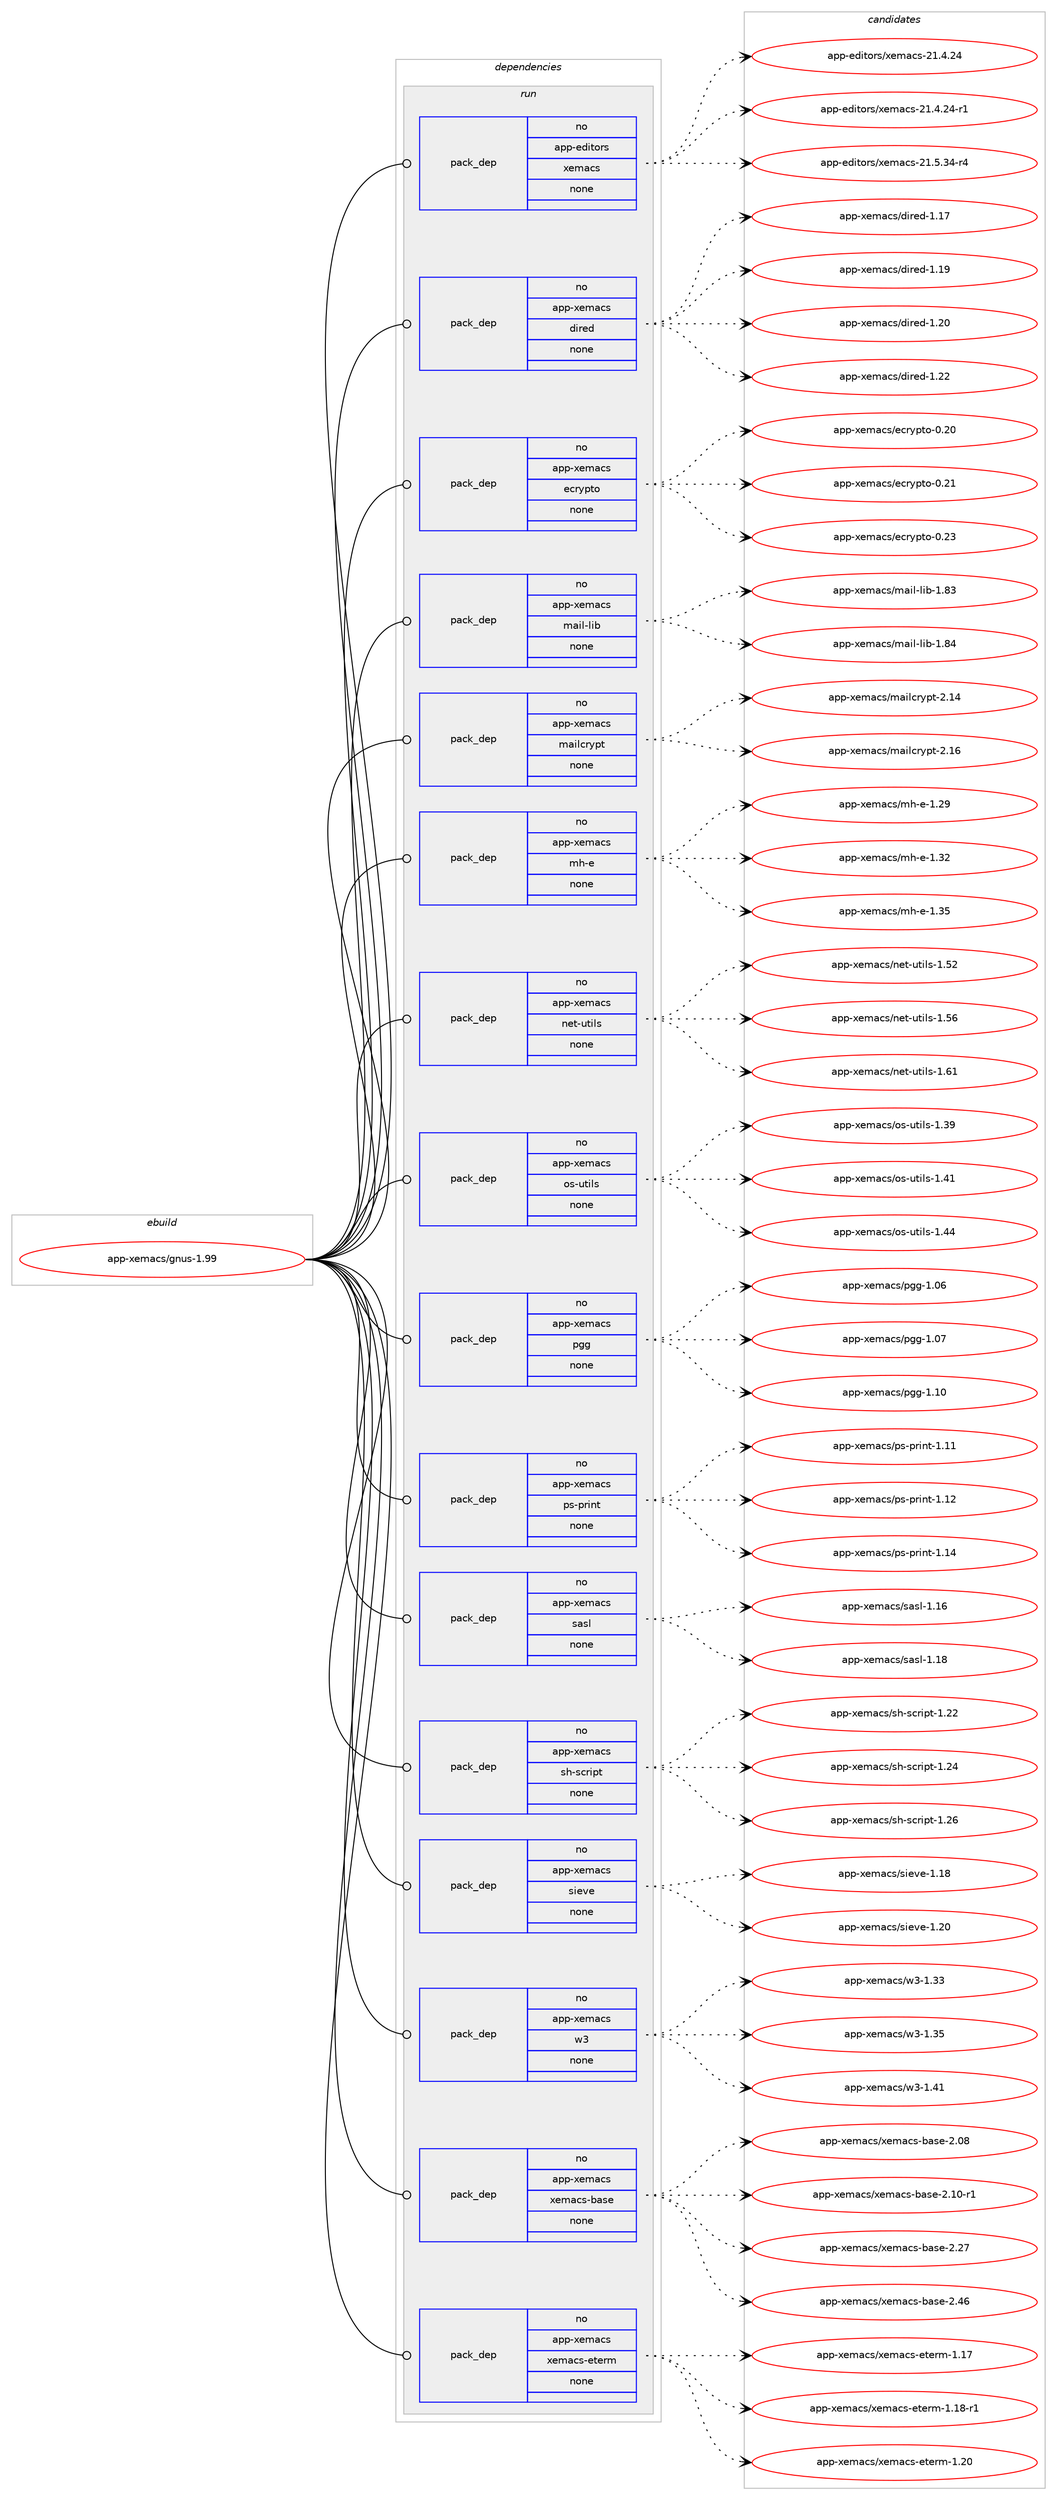 digraph prolog {

# *************
# Graph options
# *************

newrank=true;
concentrate=true;
compound=true;
graph [rankdir=LR,fontname=Helvetica,fontsize=10,ranksep=1.5];#, ranksep=2.5, nodesep=0.2];
edge  [arrowhead=vee];
node  [fontname=Helvetica,fontsize=10];

# **********
# The ebuild
# **********

subgraph cluster_leftcol {
color=gray;
rank=same;
label=<<i>ebuild</i>>;
id [label="app-xemacs/gnus-1.99", color=red, width=4, href="../app-xemacs/gnus-1.99.svg"];
}

# ****************
# The dependencies
# ****************

subgraph cluster_midcol {
color=gray;
label=<<i>dependencies</i>>;
subgraph cluster_compile {
fillcolor="#eeeeee";
style=filled;
label=<<i>compile</i>>;
}
subgraph cluster_compileandrun {
fillcolor="#eeeeee";
style=filled;
label=<<i>compile and run</i>>;
}
subgraph cluster_run {
fillcolor="#eeeeee";
style=filled;
label=<<i>run</i>>;
subgraph pack938159 {
dependency1315441 [label=<<TABLE BORDER="0" CELLBORDER="1" CELLSPACING="0" CELLPADDING="4" WIDTH="220"><TR><TD ROWSPAN="6" CELLPADDING="30">pack_dep</TD></TR><TR><TD WIDTH="110">no</TD></TR><TR><TD>app-editors</TD></TR><TR><TD>xemacs</TD></TR><TR><TD>none</TD></TR><TR><TD></TD></TR></TABLE>>, shape=none, color=blue];
}
id:e -> dependency1315441:w [weight=20,style="solid",arrowhead="odot"];
subgraph pack938160 {
dependency1315442 [label=<<TABLE BORDER="0" CELLBORDER="1" CELLSPACING="0" CELLPADDING="4" WIDTH="220"><TR><TD ROWSPAN="6" CELLPADDING="30">pack_dep</TD></TR><TR><TD WIDTH="110">no</TD></TR><TR><TD>app-xemacs</TD></TR><TR><TD>dired</TD></TR><TR><TD>none</TD></TR><TR><TD></TD></TR></TABLE>>, shape=none, color=blue];
}
id:e -> dependency1315442:w [weight=20,style="solid",arrowhead="odot"];
subgraph pack938161 {
dependency1315443 [label=<<TABLE BORDER="0" CELLBORDER="1" CELLSPACING="0" CELLPADDING="4" WIDTH="220"><TR><TD ROWSPAN="6" CELLPADDING="30">pack_dep</TD></TR><TR><TD WIDTH="110">no</TD></TR><TR><TD>app-xemacs</TD></TR><TR><TD>ecrypto</TD></TR><TR><TD>none</TD></TR><TR><TD></TD></TR></TABLE>>, shape=none, color=blue];
}
id:e -> dependency1315443:w [weight=20,style="solid",arrowhead="odot"];
subgraph pack938162 {
dependency1315444 [label=<<TABLE BORDER="0" CELLBORDER="1" CELLSPACING="0" CELLPADDING="4" WIDTH="220"><TR><TD ROWSPAN="6" CELLPADDING="30">pack_dep</TD></TR><TR><TD WIDTH="110">no</TD></TR><TR><TD>app-xemacs</TD></TR><TR><TD>mail-lib</TD></TR><TR><TD>none</TD></TR><TR><TD></TD></TR></TABLE>>, shape=none, color=blue];
}
id:e -> dependency1315444:w [weight=20,style="solid",arrowhead="odot"];
subgraph pack938163 {
dependency1315445 [label=<<TABLE BORDER="0" CELLBORDER="1" CELLSPACING="0" CELLPADDING="4" WIDTH="220"><TR><TD ROWSPAN="6" CELLPADDING="30">pack_dep</TD></TR><TR><TD WIDTH="110">no</TD></TR><TR><TD>app-xemacs</TD></TR><TR><TD>mailcrypt</TD></TR><TR><TD>none</TD></TR><TR><TD></TD></TR></TABLE>>, shape=none, color=blue];
}
id:e -> dependency1315445:w [weight=20,style="solid",arrowhead="odot"];
subgraph pack938164 {
dependency1315446 [label=<<TABLE BORDER="0" CELLBORDER="1" CELLSPACING="0" CELLPADDING="4" WIDTH="220"><TR><TD ROWSPAN="6" CELLPADDING="30">pack_dep</TD></TR><TR><TD WIDTH="110">no</TD></TR><TR><TD>app-xemacs</TD></TR><TR><TD>mh-e</TD></TR><TR><TD>none</TD></TR><TR><TD></TD></TR></TABLE>>, shape=none, color=blue];
}
id:e -> dependency1315446:w [weight=20,style="solid",arrowhead="odot"];
subgraph pack938165 {
dependency1315447 [label=<<TABLE BORDER="0" CELLBORDER="1" CELLSPACING="0" CELLPADDING="4" WIDTH="220"><TR><TD ROWSPAN="6" CELLPADDING="30">pack_dep</TD></TR><TR><TD WIDTH="110">no</TD></TR><TR><TD>app-xemacs</TD></TR><TR><TD>net-utils</TD></TR><TR><TD>none</TD></TR><TR><TD></TD></TR></TABLE>>, shape=none, color=blue];
}
id:e -> dependency1315447:w [weight=20,style="solid",arrowhead="odot"];
subgraph pack938166 {
dependency1315448 [label=<<TABLE BORDER="0" CELLBORDER="1" CELLSPACING="0" CELLPADDING="4" WIDTH="220"><TR><TD ROWSPAN="6" CELLPADDING="30">pack_dep</TD></TR><TR><TD WIDTH="110">no</TD></TR><TR><TD>app-xemacs</TD></TR><TR><TD>os-utils</TD></TR><TR><TD>none</TD></TR><TR><TD></TD></TR></TABLE>>, shape=none, color=blue];
}
id:e -> dependency1315448:w [weight=20,style="solid",arrowhead="odot"];
subgraph pack938167 {
dependency1315449 [label=<<TABLE BORDER="0" CELLBORDER="1" CELLSPACING="0" CELLPADDING="4" WIDTH="220"><TR><TD ROWSPAN="6" CELLPADDING="30">pack_dep</TD></TR><TR><TD WIDTH="110">no</TD></TR><TR><TD>app-xemacs</TD></TR><TR><TD>pgg</TD></TR><TR><TD>none</TD></TR><TR><TD></TD></TR></TABLE>>, shape=none, color=blue];
}
id:e -> dependency1315449:w [weight=20,style="solid",arrowhead="odot"];
subgraph pack938168 {
dependency1315450 [label=<<TABLE BORDER="0" CELLBORDER="1" CELLSPACING="0" CELLPADDING="4" WIDTH="220"><TR><TD ROWSPAN="6" CELLPADDING="30">pack_dep</TD></TR><TR><TD WIDTH="110">no</TD></TR><TR><TD>app-xemacs</TD></TR><TR><TD>ps-print</TD></TR><TR><TD>none</TD></TR><TR><TD></TD></TR></TABLE>>, shape=none, color=blue];
}
id:e -> dependency1315450:w [weight=20,style="solid",arrowhead="odot"];
subgraph pack938169 {
dependency1315451 [label=<<TABLE BORDER="0" CELLBORDER="1" CELLSPACING="0" CELLPADDING="4" WIDTH="220"><TR><TD ROWSPAN="6" CELLPADDING="30">pack_dep</TD></TR><TR><TD WIDTH="110">no</TD></TR><TR><TD>app-xemacs</TD></TR><TR><TD>sasl</TD></TR><TR><TD>none</TD></TR><TR><TD></TD></TR></TABLE>>, shape=none, color=blue];
}
id:e -> dependency1315451:w [weight=20,style="solid",arrowhead="odot"];
subgraph pack938170 {
dependency1315452 [label=<<TABLE BORDER="0" CELLBORDER="1" CELLSPACING="0" CELLPADDING="4" WIDTH="220"><TR><TD ROWSPAN="6" CELLPADDING="30">pack_dep</TD></TR><TR><TD WIDTH="110">no</TD></TR><TR><TD>app-xemacs</TD></TR><TR><TD>sh-script</TD></TR><TR><TD>none</TD></TR><TR><TD></TD></TR></TABLE>>, shape=none, color=blue];
}
id:e -> dependency1315452:w [weight=20,style="solid",arrowhead="odot"];
subgraph pack938171 {
dependency1315453 [label=<<TABLE BORDER="0" CELLBORDER="1" CELLSPACING="0" CELLPADDING="4" WIDTH="220"><TR><TD ROWSPAN="6" CELLPADDING="30">pack_dep</TD></TR><TR><TD WIDTH="110">no</TD></TR><TR><TD>app-xemacs</TD></TR><TR><TD>sieve</TD></TR><TR><TD>none</TD></TR><TR><TD></TD></TR></TABLE>>, shape=none, color=blue];
}
id:e -> dependency1315453:w [weight=20,style="solid",arrowhead="odot"];
subgraph pack938172 {
dependency1315454 [label=<<TABLE BORDER="0" CELLBORDER="1" CELLSPACING="0" CELLPADDING="4" WIDTH="220"><TR><TD ROWSPAN="6" CELLPADDING="30">pack_dep</TD></TR><TR><TD WIDTH="110">no</TD></TR><TR><TD>app-xemacs</TD></TR><TR><TD>w3</TD></TR><TR><TD>none</TD></TR><TR><TD></TD></TR></TABLE>>, shape=none, color=blue];
}
id:e -> dependency1315454:w [weight=20,style="solid",arrowhead="odot"];
subgraph pack938173 {
dependency1315455 [label=<<TABLE BORDER="0" CELLBORDER="1" CELLSPACING="0" CELLPADDING="4" WIDTH="220"><TR><TD ROWSPAN="6" CELLPADDING="30">pack_dep</TD></TR><TR><TD WIDTH="110">no</TD></TR><TR><TD>app-xemacs</TD></TR><TR><TD>xemacs-base</TD></TR><TR><TD>none</TD></TR><TR><TD></TD></TR></TABLE>>, shape=none, color=blue];
}
id:e -> dependency1315455:w [weight=20,style="solid",arrowhead="odot"];
subgraph pack938174 {
dependency1315456 [label=<<TABLE BORDER="0" CELLBORDER="1" CELLSPACING="0" CELLPADDING="4" WIDTH="220"><TR><TD ROWSPAN="6" CELLPADDING="30">pack_dep</TD></TR><TR><TD WIDTH="110">no</TD></TR><TR><TD>app-xemacs</TD></TR><TR><TD>xemacs-eterm</TD></TR><TR><TD>none</TD></TR><TR><TD></TD></TR></TABLE>>, shape=none, color=blue];
}
id:e -> dependency1315456:w [weight=20,style="solid",arrowhead="odot"];
}
}

# **************
# The candidates
# **************

subgraph cluster_choices {
rank=same;
color=gray;
label=<<i>candidates</i>>;

subgraph choice938159 {
color=black;
nodesep=1;
choice97112112451011001051161111141154712010110997991154550494652465052 [label="app-editors/xemacs-21.4.24", color=red, width=4,href="../app-editors/xemacs-21.4.24.svg"];
choice971121124510110010511611111411547120101109979911545504946524650524511449 [label="app-editors/xemacs-21.4.24-r1", color=red, width=4,href="../app-editors/xemacs-21.4.24-r1.svg"];
choice971121124510110010511611111411547120101109979911545504946534651524511452 [label="app-editors/xemacs-21.5.34-r4", color=red, width=4,href="../app-editors/xemacs-21.5.34-r4.svg"];
dependency1315441:e -> choice97112112451011001051161111141154712010110997991154550494652465052:w [style=dotted,weight="100"];
dependency1315441:e -> choice971121124510110010511611111411547120101109979911545504946524650524511449:w [style=dotted,weight="100"];
dependency1315441:e -> choice971121124510110010511611111411547120101109979911545504946534651524511452:w [style=dotted,weight="100"];
}
subgraph choice938160 {
color=black;
nodesep=1;
choice97112112451201011099799115471001051141011004549464955 [label="app-xemacs/dired-1.17", color=red, width=4,href="../app-xemacs/dired-1.17.svg"];
choice97112112451201011099799115471001051141011004549464957 [label="app-xemacs/dired-1.19", color=red, width=4,href="../app-xemacs/dired-1.19.svg"];
choice97112112451201011099799115471001051141011004549465048 [label="app-xemacs/dired-1.20", color=red, width=4,href="../app-xemacs/dired-1.20.svg"];
choice97112112451201011099799115471001051141011004549465050 [label="app-xemacs/dired-1.22", color=red, width=4,href="../app-xemacs/dired-1.22.svg"];
dependency1315442:e -> choice97112112451201011099799115471001051141011004549464955:w [style=dotted,weight="100"];
dependency1315442:e -> choice97112112451201011099799115471001051141011004549464957:w [style=dotted,weight="100"];
dependency1315442:e -> choice97112112451201011099799115471001051141011004549465048:w [style=dotted,weight="100"];
dependency1315442:e -> choice97112112451201011099799115471001051141011004549465050:w [style=dotted,weight="100"];
}
subgraph choice938161 {
color=black;
nodesep=1;
choice9711211245120101109979911547101991141211121161114548465048 [label="app-xemacs/ecrypto-0.20", color=red, width=4,href="../app-xemacs/ecrypto-0.20.svg"];
choice9711211245120101109979911547101991141211121161114548465049 [label="app-xemacs/ecrypto-0.21", color=red, width=4,href="../app-xemacs/ecrypto-0.21.svg"];
choice9711211245120101109979911547101991141211121161114548465051 [label="app-xemacs/ecrypto-0.23", color=red, width=4,href="../app-xemacs/ecrypto-0.23.svg"];
dependency1315443:e -> choice9711211245120101109979911547101991141211121161114548465048:w [style=dotted,weight="100"];
dependency1315443:e -> choice9711211245120101109979911547101991141211121161114548465049:w [style=dotted,weight="100"];
dependency1315443:e -> choice9711211245120101109979911547101991141211121161114548465051:w [style=dotted,weight="100"];
}
subgraph choice938162 {
color=black;
nodesep=1;
choice97112112451201011099799115471099710510845108105984549465651 [label="app-xemacs/mail-lib-1.83", color=red, width=4,href="../app-xemacs/mail-lib-1.83.svg"];
choice97112112451201011099799115471099710510845108105984549465652 [label="app-xemacs/mail-lib-1.84", color=red, width=4,href="../app-xemacs/mail-lib-1.84.svg"];
dependency1315444:e -> choice97112112451201011099799115471099710510845108105984549465651:w [style=dotted,weight="100"];
dependency1315444:e -> choice97112112451201011099799115471099710510845108105984549465652:w [style=dotted,weight="100"];
}
subgraph choice938163 {
color=black;
nodesep=1;
choice971121124512010110997991154710997105108991141211121164550464952 [label="app-xemacs/mailcrypt-2.14", color=red, width=4,href="../app-xemacs/mailcrypt-2.14.svg"];
choice971121124512010110997991154710997105108991141211121164550464954 [label="app-xemacs/mailcrypt-2.16", color=red, width=4,href="../app-xemacs/mailcrypt-2.16.svg"];
dependency1315445:e -> choice971121124512010110997991154710997105108991141211121164550464952:w [style=dotted,weight="100"];
dependency1315445:e -> choice971121124512010110997991154710997105108991141211121164550464954:w [style=dotted,weight="100"];
}
subgraph choice938164 {
color=black;
nodesep=1;
choice9711211245120101109979911547109104451014549465057 [label="app-xemacs/mh-e-1.29", color=red, width=4,href="../app-xemacs/mh-e-1.29.svg"];
choice9711211245120101109979911547109104451014549465150 [label="app-xemacs/mh-e-1.32", color=red, width=4,href="../app-xemacs/mh-e-1.32.svg"];
choice9711211245120101109979911547109104451014549465153 [label="app-xemacs/mh-e-1.35", color=red, width=4,href="../app-xemacs/mh-e-1.35.svg"];
dependency1315446:e -> choice9711211245120101109979911547109104451014549465057:w [style=dotted,weight="100"];
dependency1315446:e -> choice9711211245120101109979911547109104451014549465150:w [style=dotted,weight="100"];
dependency1315446:e -> choice9711211245120101109979911547109104451014549465153:w [style=dotted,weight="100"];
}
subgraph choice938165 {
color=black;
nodesep=1;
choice9711211245120101109979911547110101116451171161051081154549465350 [label="app-xemacs/net-utils-1.52", color=red, width=4,href="../app-xemacs/net-utils-1.52.svg"];
choice9711211245120101109979911547110101116451171161051081154549465354 [label="app-xemacs/net-utils-1.56", color=red, width=4,href="../app-xemacs/net-utils-1.56.svg"];
choice9711211245120101109979911547110101116451171161051081154549465449 [label="app-xemacs/net-utils-1.61", color=red, width=4,href="../app-xemacs/net-utils-1.61.svg"];
dependency1315447:e -> choice9711211245120101109979911547110101116451171161051081154549465350:w [style=dotted,weight="100"];
dependency1315447:e -> choice9711211245120101109979911547110101116451171161051081154549465354:w [style=dotted,weight="100"];
dependency1315447:e -> choice9711211245120101109979911547110101116451171161051081154549465449:w [style=dotted,weight="100"];
}
subgraph choice938166 {
color=black;
nodesep=1;
choice9711211245120101109979911547111115451171161051081154549465157 [label="app-xemacs/os-utils-1.39", color=red, width=4,href="../app-xemacs/os-utils-1.39.svg"];
choice9711211245120101109979911547111115451171161051081154549465249 [label="app-xemacs/os-utils-1.41", color=red, width=4,href="../app-xemacs/os-utils-1.41.svg"];
choice9711211245120101109979911547111115451171161051081154549465252 [label="app-xemacs/os-utils-1.44", color=red, width=4,href="../app-xemacs/os-utils-1.44.svg"];
dependency1315448:e -> choice9711211245120101109979911547111115451171161051081154549465157:w [style=dotted,weight="100"];
dependency1315448:e -> choice9711211245120101109979911547111115451171161051081154549465249:w [style=dotted,weight="100"];
dependency1315448:e -> choice9711211245120101109979911547111115451171161051081154549465252:w [style=dotted,weight="100"];
}
subgraph choice938167 {
color=black;
nodesep=1;
choice97112112451201011099799115471121031034549464854 [label="app-xemacs/pgg-1.06", color=red, width=4,href="../app-xemacs/pgg-1.06.svg"];
choice97112112451201011099799115471121031034549464855 [label="app-xemacs/pgg-1.07", color=red, width=4,href="../app-xemacs/pgg-1.07.svg"];
choice97112112451201011099799115471121031034549464948 [label="app-xemacs/pgg-1.10", color=red, width=4,href="../app-xemacs/pgg-1.10.svg"];
dependency1315449:e -> choice97112112451201011099799115471121031034549464854:w [style=dotted,weight="100"];
dependency1315449:e -> choice97112112451201011099799115471121031034549464855:w [style=dotted,weight="100"];
dependency1315449:e -> choice97112112451201011099799115471121031034549464948:w [style=dotted,weight="100"];
}
subgraph choice938168 {
color=black;
nodesep=1;
choice9711211245120101109979911547112115451121141051101164549464949 [label="app-xemacs/ps-print-1.11", color=red, width=4,href="../app-xemacs/ps-print-1.11.svg"];
choice9711211245120101109979911547112115451121141051101164549464950 [label="app-xemacs/ps-print-1.12", color=red, width=4,href="../app-xemacs/ps-print-1.12.svg"];
choice9711211245120101109979911547112115451121141051101164549464952 [label="app-xemacs/ps-print-1.14", color=red, width=4,href="../app-xemacs/ps-print-1.14.svg"];
dependency1315450:e -> choice9711211245120101109979911547112115451121141051101164549464949:w [style=dotted,weight="100"];
dependency1315450:e -> choice9711211245120101109979911547112115451121141051101164549464950:w [style=dotted,weight="100"];
dependency1315450:e -> choice9711211245120101109979911547112115451121141051101164549464952:w [style=dotted,weight="100"];
}
subgraph choice938169 {
color=black;
nodesep=1;
choice9711211245120101109979911547115971151084549464954 [label="app-xemacs/sasl-1.16", color=red, width=4,href="../app-xemacs/sasl-1.16.svg"];
choice9711211245120101109979911547115971151084549464956 [label="app-xemacs/sasl-1.18", color=red, width=4,href="../app-xemacs/sasl-1.18.svg"];
dependency1315451:e -> choice9711211245120101109979911547115971151084549464954:w [style=dotted,weight="100"];
dependency1315451:e -> choice9711211245120101109979911547115971151084549464956:w [style=dotted,weight="100"];
}
subgraph choice938170 {
color=black;
nodesep=1;
choice971121124512010110997991154711510445115991141051121164549465050 [label="app-xemacs/sh-script-1.22", color=red, width=4,href="../app-xemacs/sh-script-1.22.svg"];
choice971121124512010110997991154711510445115991141051121164549465052 [label="app-xemacs/sh-script-1.24", color=red, width=4,href="../app-xemacs/sh-script-1.24.svg"];
choice971121124512010110997991154711510445115991141051121164549465054 [label="app-xemacs/sh-script-1.26", color=red, width=4,href="../app-xemacs/sh-script-1.26.svg"];
dependency1315452:e -> choice971121124512010110997991154711510445115991141051121164549465050:w [style=dotted,weight="100"];
dependency1315452:e -> choice971121124512010110997991154711510445115991141051121164549465052:w [style=dotted,weight="100"];
dependency1315452:e -> choice971121124512010110997991154711510445115991141051121164549465054:w [style=dotted,weight="100"];
}
subgraph choice938171 {
color=black;
nodesep=1;
choice97112112451201011099799115471151051011181014549464956 [label="app-xemacs/sieve-1.18", color=red, width=4,href="../app-xemacs/sieve-1.18.svg"];
choice97112112451201011099799115471151051011181014549465048 [label="app-xemacs/sieve-1.20", color=red, width=4,href="../app-xemacs/sieve-1.20.svg"];
dependency1315453:e -> choice97112112451201011099799115471151051011181014549464956:w [style=dotted,weight="100"];
dependency1315453:e -> choice97112112451201011099799115471151051011181014549465048:w [style=dotted,weight="100"];
}
subgraph choice938172 {
color=black;
nodesep=1;
choice9711211245120101109979911547119514549465151 [label="app-xemacs/w3-1.33", color=red, width=4,href="../app-xemacs/w3-1.33.svg"];
choice9711211245120101109979911547119514549465153 [label="app-xemacs/w3-1.35", color=red, width=4,href="../app-xemacs/w3-1.35.svg"];
choice9711211245120101109979911547119514549465249 [label="app-xemacs/w3-1.41", color=red, width=4,href="../app-xemacs/w3-1.41.svg"];
dependency1315454:e -> choice9711211245120101109979911547119514549465151:w [style=dotted,weight="100"];
dependency1315454:e -> choice9711211245120101109979911547119514549465153:w [style=dotted,weight="100"];
dependency1315454:e -> choice9711211245120101109979911547119514549465249:w [style=dotted,weight="100"];
}
subgraph choice938173 {
color=black;
nodesep=1;
choice971121124512010110997991154712010110997991154598971151014550464856 [label="app-xemacs/xemacs-base-2.08", color=red, width=4,href="../app-xemacs/xemacs-base-2.08.svg"];
choice9711211245120101109979911547120101109979911545989711510145504649484511449 [label="app-xemacs/xemacs-base-2.10-r1", color=red, width=4,href="../app-xemacs/xemacs-base-2.10-r1.svg"];
choice971121124512010110997991154712010110997991154598971151014550465055 [label="app-xemacs/xemacs-base-2.27", color=red, width=4,href="../app-xemacs/xemacs-base-2.27.svg"];
choice971121124512010110997991154712010110997991154598971151014550465254 [label="app-xemacs/xemacs-base-2.46", color=red, width=4,href="../app-xemacs/xemacs-base-2.46.svg"];
dependency1315455:e -> choice971121124512010110997991154712010110997991154598971151014550464856:w [style=dotted,weight="100"];
dependency1315455:e -> choice9711211245120101109979911547120101109979911545989711510145504649484511449:w [style=dotted,weight="100"];
dependency1315455:e -> choice971121124512010110997991154712010110997991154598971151014550465055:w [style=dotted,weight="100"];
dependency1315455:e -> choice971121124512010110997991154712010110997991154598971151014550465254:w [style=dotted,weight="100"];
}
subgraph choice938174 {
color=black;
nodesep=1;
choice97112112451201011099799115471201011099799115451011161011141094549464955 [label="app-xemacs/xemacs-eterm-1.17", color=red, width=4,href="../app-xemacs/xemacs-eterm-1.17.svg"];
choice971121124512010110997991154712010110997991154510111610111410945494649564511449 [label="app-xemacs/xemacs-eterm-1.18-r1", color=red, width=4,href="../app-xemacs/xemacs-eterm-1.18-r1.svg"];
choice97112112451201011099799115471201011099799115451011161011141094549465048 [label="app-xemacs/xemacs-eterm-1.20", color=red, width=4,href="../app-xemacs/xemacs-eterm-1.20.svg"];
dependency1315456:e -> choice97112112451201011099799115471201011099799115451011161011141094549464955:w [style=dotted,weight="100"];
dependency1315456:e -> choice971121124512010110997991154712010110997991154510111610111410945494649564511449:w [style=dotted,weight="100"];
dependency1315456:e -> choice97112112451201011099799115471201011099799115451011161011141094549465048:w [style=dotted,weight="100"];
}
}

}
